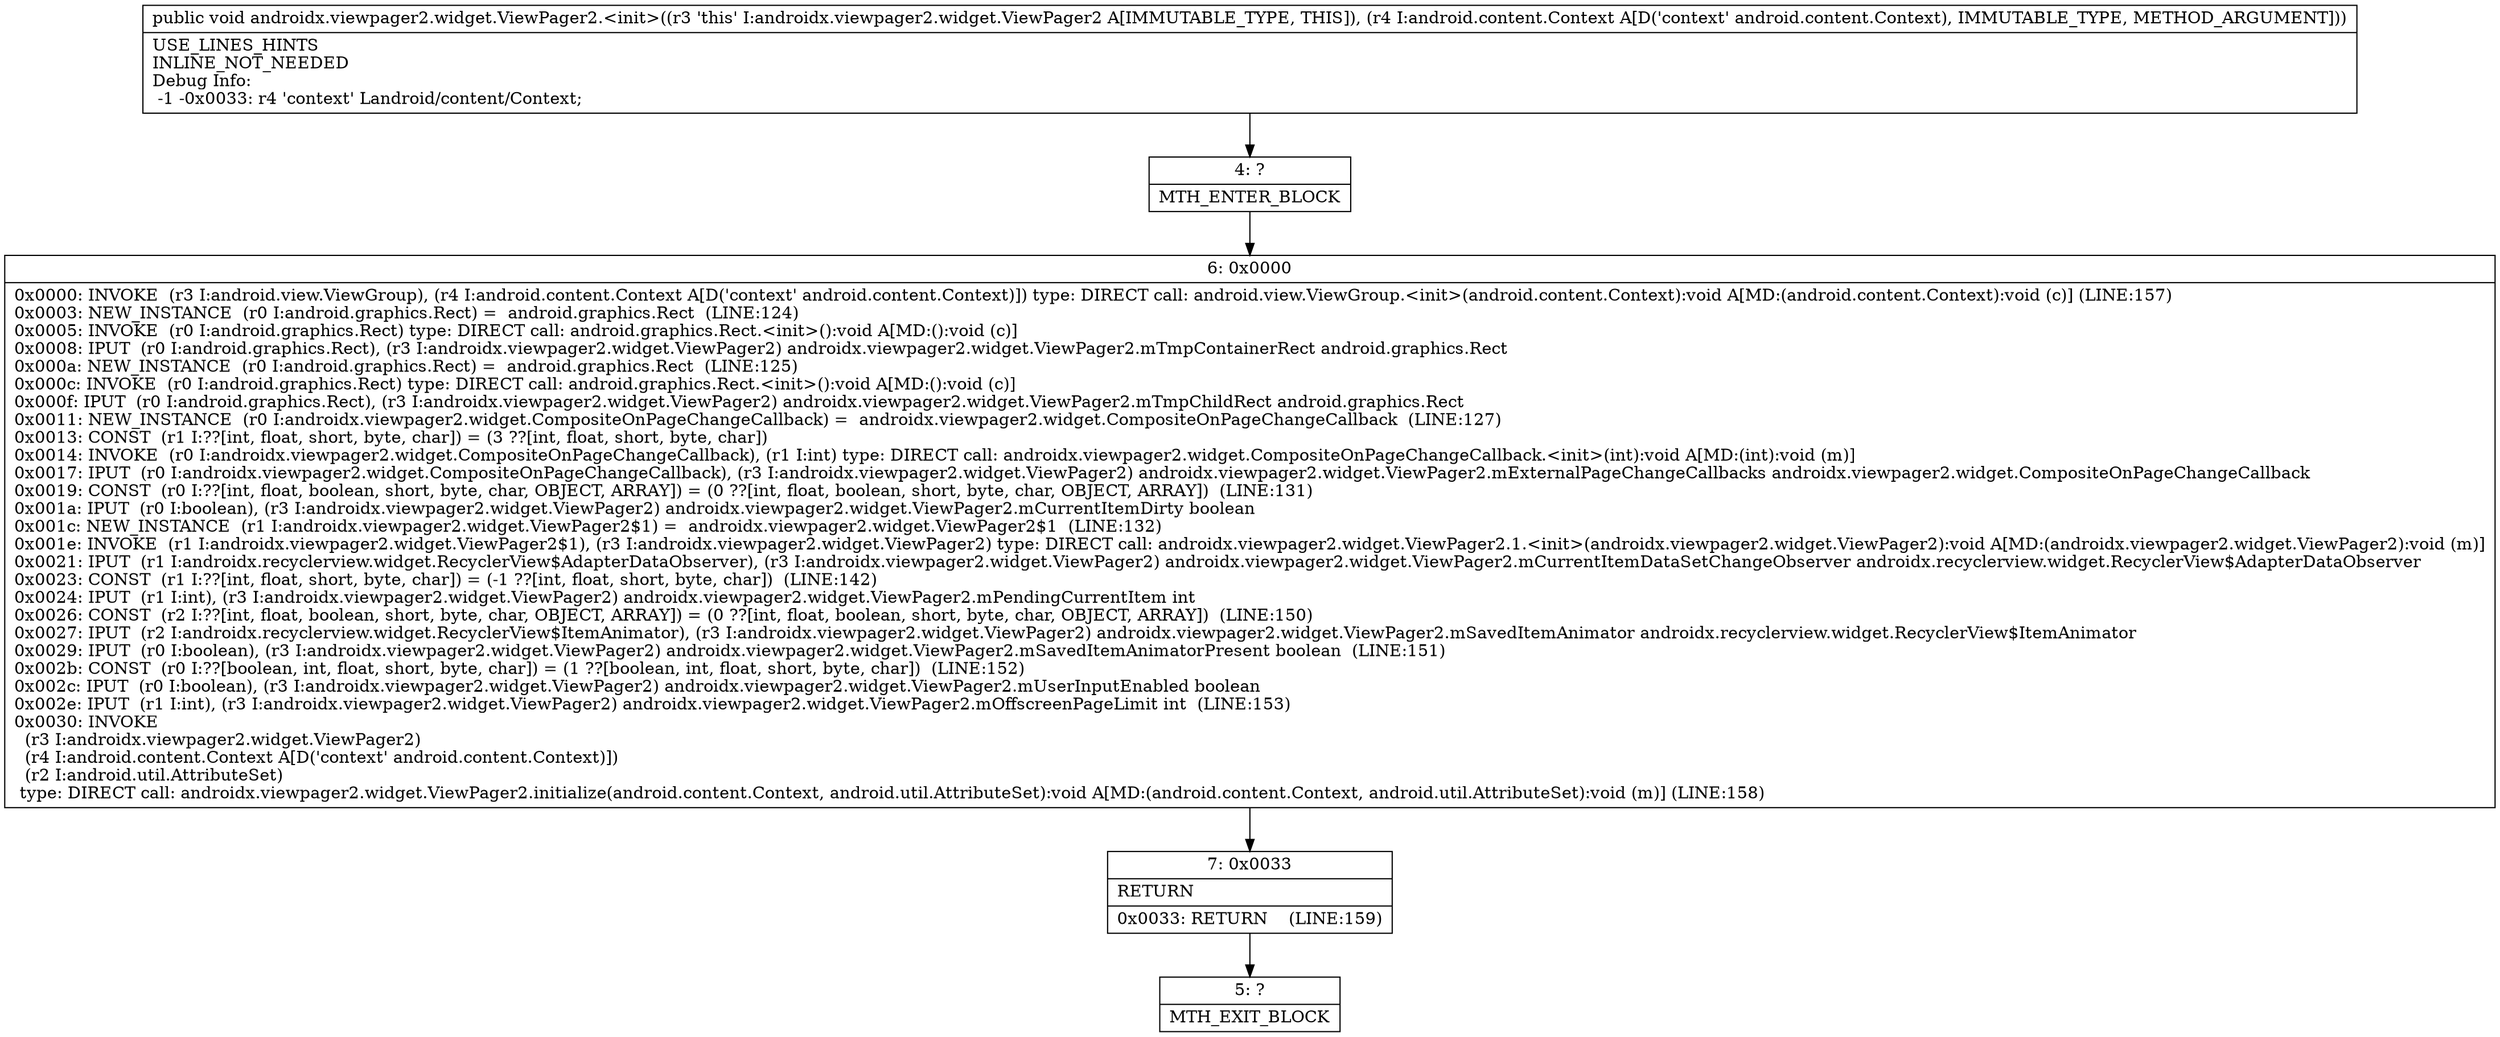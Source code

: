 digraph "CFG forandroidx.viewpager2.widget.ViewPager2.\<init\>(Landroid\/content\/Context;)V" {
Node_4 [shape=record,label="{4\:\ ?|MTH_ENTER_BLOCK\l}"];
Node_6 [shape=record,label="{6\:\ 0x0000|0x0000: INVOKE  (r3 I:android.view.ViewGroup), (r4 I:android.content.Context A[D('context' android.content.Context)]) type: DIRECT call: android.view.ViewGroup.\<init\>(android.content.Context):void A[MD:(android.content.Context):void (c)] (LINE:157)\l0x0003: NEW_INSTANCE  (r0 I:android.graphics.Rect) =  android.graphics.Rect  (LINE:124)\l0x0005: INVOKE  (r0 I:android.graphics.Rect) type: DIRECT call: android.graphics.Rect.\<init\>():void A[MD:():void (c)]\l0x0008: IPUT  (r0 I:android.graphics.Rect), (r3 I:androidx.viewpager2.widget.ViewPager2) androidx.viewpager2.widget.ViewPager2.mTmpContainerRect android.graphics.Rect \l0x000a: NEW_INSTANCE  (r0 I:android.graphics.Rect) =  android.graphics.Rect  (LINE:125)\l0x000c: INVOKE  (r0 I:android.graphics.Rect) type: DIRECT call: android.graphics.Rect.\<init\>():void A[MD:():void (c)]\l0x000f: IPUT  (r0 I:android.graphics.Rect), (r3 I:androidx.viewpager2.widget.ViewPager2) androidx.viewpager2.widget.ViewPager2.mTmpChildRect android.graphics.Rect \l0x0011: NEW_INSTANCE  (r0 I:androidx.viewpager2.widget.CompositeOnPageChangeCallback) =  androidx.viewpager2.widget.CompositeOnPageChangeCallback  (LINE:127)\l0x0013: CONST  (r1 I:??[int, float, short, byte, char]) = (3 ??[int, float, short, byte, char]) \l0x0014: INVOKE  (r0 I:androidx.viewpager2.widget.CompositeOnPageChangeCallback), (r1 I:int) type: DIRECT call: androidx.viewpager2.widget.CompositeOnPageChangeCallback.\<init\>(int):void A[MD:(int):void (m)]\l0x0017: IPUT  (r0 I:androidx.viewpager2.widget.CompositeOnPageChangeCallback), (r3 I:androidx.viewpager2.widget.ViewPager2) androidx.viewpager2.widget.ViewPager2.mExternalPageChangeCallbacks androidx.viewpager2.widget.CompositeOnPageChangeCallback \l0x0019: CONST  (r0 I:??[int, float, boolean, short, byte, char, OBJECT, ARRAY]) = (0 ??[int, float, boolean, short, byte, char, OBJECT, ARRAY])  (LINE:131)\l0x001a: IPUT  (r0 I:boolean), (r3 I:androidx.viewpager2.widget.ViewPager2) androidx.viewpager2.widget.ViewPager2.mCurrentItemDirty boolean \l0x001c: NEW_INSTANCE  (r1 I:androidx.viewpager2.widget.ViewPager2$1) =  androidx.viewpager2.widget.ViewPager2$1  (LINE:132)\l0x001e: INVOKE  (r1 I:androidx.viewpager2.widget.ViewPager2$1), (r3 I:androidx.viewpager2.widget.ViewPager2) type: DIRECT call: androidx.viewpager2.widget.ViewPager2.1.\<init\>(androidx.viewpager2.widget.ViewPager2):void A[MD:(androidx.viewpager2.widget.ViewPager2):void (m)]\l0x0021: IPUT  (r1 I:androidx.recyclerview.widget.RecyclerView$AdapterDataObserver), (r3 I:androidx.viewpager2.widget.ViewPager2) androidx.viewpager2.widget.ViewPager2.mCurrentItemDataSetChangeObserver androidx.recyclerview.widget.RecyclerView$AdapterDataObserver \l0x0023: CONST  (r1 I:??[int, float, short, byte, char]) = (\-1 ??[int, float, short, byte, char])  (LINE:142)\l0x0024: IPUT  (r1 I:int), (r3 I:androidx.viewpager2.widget.ViewPager2) androidx.viewpager2.widget.ViewPager2.mPendingCurrentItem int \l0x0026: CONST  (r2 I:??[int, float, boolean, short, byte, char, OBJECT, ARRAY]) = (0 ??[int, float, boolean, short, byte, char, OBJECT, ARRAY])  (LINE:150)\l0x0027: IPUT  (r2 I:androidx.recyclerview.widget.RecyclerView$ItemAnimator), (r3 I:androidx.viewpager2.widget.ViewPager2) androidx.viewpager2.widget.ViewPager2.mSavedItemAnimator androidx.recyclerview.widget.RecyclerView$ItemAnimator \l0x0029: IPUT  (r0 I:boolean), (r3 I:androidx.viewpager2.widget.ViewPager2) androidx.viewpager2.widget.ViewPager2.mSavedItemAnimatorPresent boolean  (LINE:151)\l0x002b: CONST  (r0 I:??[boolean, int, float, short, byte, char]) = (1 ??[boolean, int, float, short, byte, char])  (LINE:152)\l0x002c: IPUT  (r0 I:boolean), (r3 I:androidx.viewpager2.widget.ViewPager2) androidx.viewpager2.widget.ViewPager2.mUserInputEnabled boolean \l0x002e: IPUT  (r1 I:int), (r3 I:androidx.viewpager2.widget.ViewPager2) androidx.viewpager2.widget.ViewPager2.mOffscreenPageLimit int  (LINE:153)\l0x0030: INVOKE  \l  (r3 I:androidx.viewpager2.widget.ViewPager2)\l  (r4 I:android.content.Context A[D('context' android.content.Context)])\l  (r2 I:android.util.AttributeSet)\l type: DIRECT call: androidx.viewpager2.widget.ViewPager2.initialize(android.content.Context, android.util.AttributeSet):void A[MD:(android.content.Context, android.util.AttributeSet):void (m)] (LINE:158)\l}"];
Node_7 [shape=record,label="{7\:\ 0x0033|RETURN\l|0x0033: RETURN    (LINE:159)\l}"];
Node_5 [shape=record,label="{5\:\ ?|MTH_EXIT_BLOCK\l}"];
MethodNode[shape=record,label="{public void androidx.viewpager2.widget.ViewPager2.\<init\>((r3 'this' I:androidx.viewpager2.widget.ViewPager2 A[IMMUTABLE_TYPE, THIS]), (r4 I:android.content.Context A[D('context' android.content.Context), IMMUTABLE_TYPE, METHOD_ARGUMENT]))  | USE_LINES_HINTS\lINLINE_NOT_NEEDED\lDebug Info:\l  \-1 \-0x0033: r4 'context' Landroid\/content\/Context;\l}"];
MethodNode -> Node_4;Node_4 -> Node_6;
Node_6 -> Node_7;
Node_7 -> Node_5;
}


